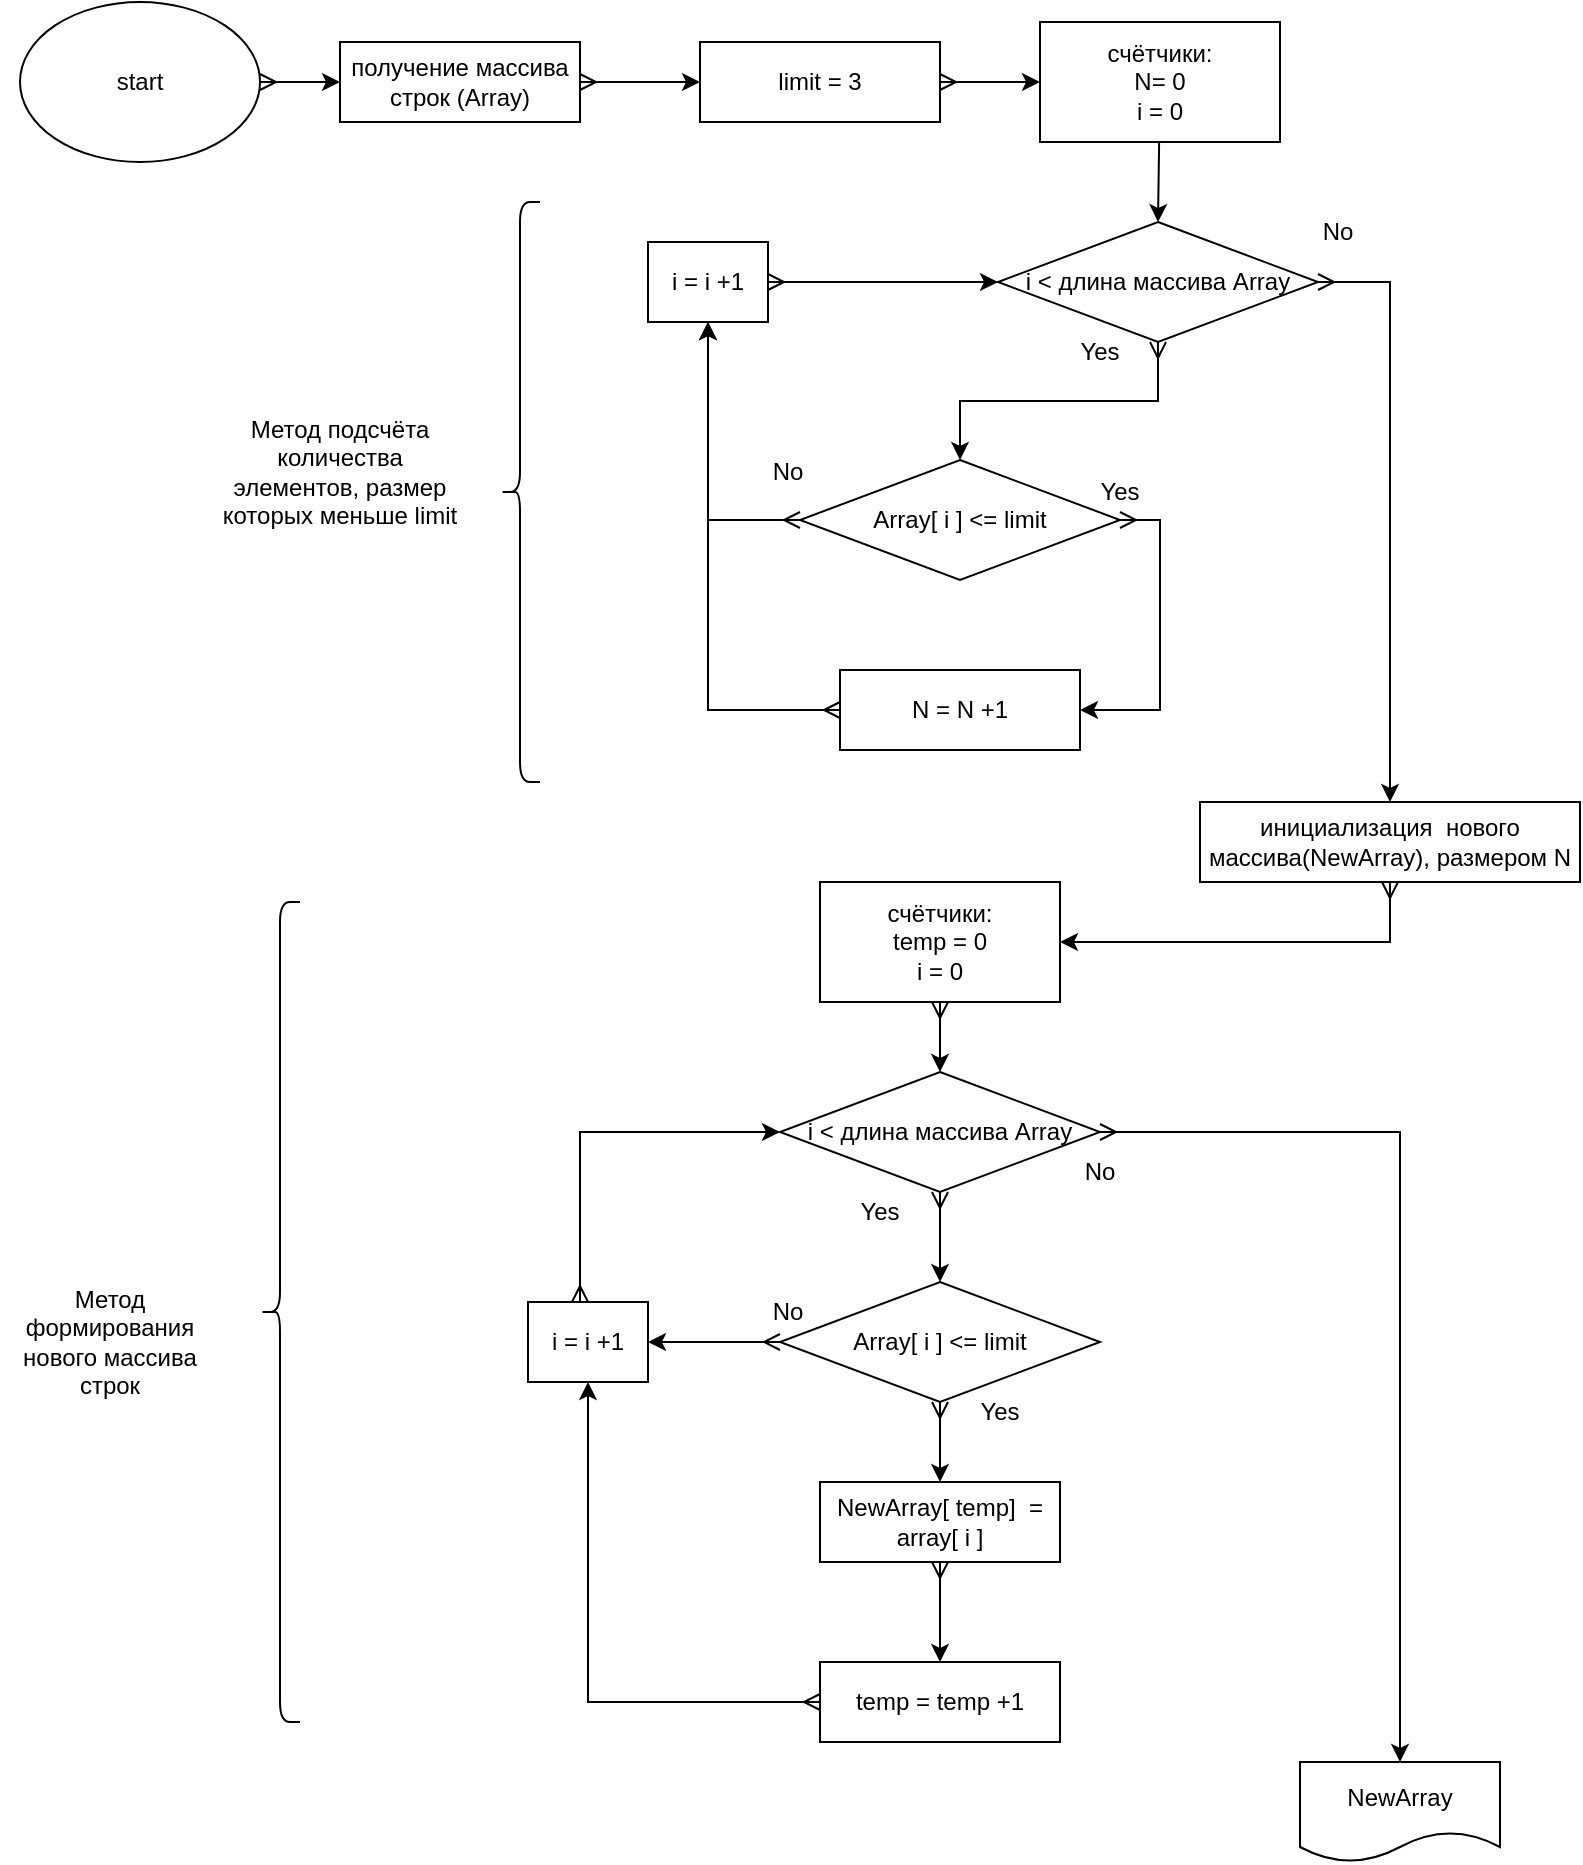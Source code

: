 <mxfile version="19.0.0" type="device"><diagram id="LLfdZjAIVjmjKWJnR35u" name="Страница 1"><mxGraphModel dx="1038" dy="649" grid="1" gridSize="10" guides="1" tooltips="1" connect="1" arrows="1" fold="1" page="1" pageScale="1" pageWidth="827" pageHeight="1169" math="0" shadow="0"><root><mxCell id="0"/><mxCell id="1" parent="0"/><mxCell id="TwgDQrjGQO3HbBLiuycq-60" value="" style="edgeStyle=orthogonalEdgeStyle;rounded=0;orthogonalLoop=1;jettySize=auto;html=1;startArrow=ERmany;startFill=0;" edge="1" parent="1" source="2" target="57"><mxGeometry relative="1" as="geometry"/></mxCell><mxCell id="2" value="получение массива строк (Array)" style="rounded=0;whiteSpace=wrap;html=1;" parent="1" vertex="1"><mxGeometry x="200" y="60" width="120" height="40" as="geometry"/></mxCell><mxCell id="TwgDQrjGQO3HbBLiuycq-71" style="edgeStyle=orthogonalEdgeStyle;rounded=0;orthogonalLoop=1;jettySize=auto;html=1;entryX=1;entryY=0.5;entryDx=0;entryDy=0;startArrow=ERmany;startFill=0;" edge="1" parent="1" source="6" target="9"><mxGeometry relative="1" as="geometry"><Array as="points"><mxPoint x="725" y="510"/></Array></mxGeometry></mxCell><mxCell id="6" value="инициализация&amp;nbsp; нового массива(NewArray), размером N" style="rounded=0;whiteSpace=wrap;html=1;" parent="1" vertex="1"><mxGeometry x="630" y="440" width="190" height="40" as="geometry"/></mxCell><mxCell id="TwgDQrjGQO3HbBLiuycq-72" style="edgeStyle=orthogonalEdgeStyle;rounded=0;orthogonalLoop=1;jettySize=auto;html=1;entryX=0.5;entryY=0;entryDx=0;entryDy=0;startArrow=ERmany;startFill=0;" edge="1" parent="1" source="9" target="10"><mxGeometry relative="1" as="geometry"/></mxCell><mxCell id="9" value="счётчики:&lt;br&gt;temp = 0&lt;br&gt;i = 0" style="rounded=0;whiteSpace=wrap;html=1;" parent="1" vertex="1"><mxGeometry x="440" y="480" width="120" height="60" as="geometry"/></mxCell><mxCell id="TwgDQrjGQO3HbBLiuycq-73" style="edgeStyle=orthogonalEdgeStyle;rounded=0;orthogonalLoop=1;jettySize=auto;html=1;entryX=0.5;entryY=0;entryDx=0;entryDy=0;startArrow=ERmany;startFill=0;" edge="1" parent="1" source="10" target="30"><mxGeometry relative="1" as="geometry"/></mxCell><mxCell id="TwgDQrjGQO3HbBLiuycq-75" value="" style="edgeStyle=orthogonalEdgeStyle;rounded=0;orthogonalLoop=1;jettySize=auto;html=1;startArrow=ERmany;startFill=0;" edge="1" parent="1" source="10" target="11"><mxGeometry relative="1" as="geometry"/></mxCell><mxCell id="10" value="i &amp;lt; длина массива Array" style="rhombus;whiteSpace=wrap;html=1;" parent="1" vertex="1"><mxGeometry x="420" y="575" width="160" height="60" as="geometry"/></mxCell><mxCell id="TwgDQrjGQO3HbBLiuycq-78" value="" style="edgeStyle=orthogonalEdgeStyle;rounded=0;orthogonalLoop=1;jettySize=auto;html=1;startArrow=ERmany;startFill=0;" edge="1" parent="1" source="11" target="12"><mxGeometry relative="1" as="geometry"/></mxCell><mxCell id="TwgDQrjGQO3HbBLiuycq-81" value="" style="edgeStyle=orthogonalEdgeStyle;rounded=0;orthogonalLoop=1;jettySize=auto;html=1;startArrow=ERmany;startFill=0;" edge="1" parent="1" source="11" target="20"><mxGeometry relative="1" as="geometry"/></mxCell><mxCell id="11" value="Array[ i ] &amp;lt;= limit" style="rhombus;whiteSpace=wrap;html=1;" parent="1" vertex="1"><mxGeometry x="420" y="680" width="160" height="60" as="geometry"/></mxCell><mxCell id="TwgDQrjGQO3HbBLiuycq-79" value="" style="edgeStyle=orthogonalEdgeStyle;rounded=0;orthogonalLoop=1;jettySize=auto;html=1;startArrow=ERmany;startFill=0;" edge="1" parent="1" source="12" target="13"><mxGeometry relative="1" as="geometry"/></mxCell><mxCell id="12" value="NewArray[ temp]&amp;nbsp; = array[ i ]" style="rounded=0;whiteSpace=wrap;html=1;" parent="1" vertex="1"><mxGeometry x="440" y="780" width="120" height="40" as="geometry"/></mxCell><mxCell id="TwgDQrjGQO3HbBLiuycq-80" style="edgeStyle=orthogonalEdgeStyle;rounded=0;orthogonalLoop=1;jettySize=auto;html=1;entryX=0.5;entryY=1;entryDx=0;entryDy=0;startArrow=ERmany;startFill=0;" edge="1" parent="1" source="13" target="20"><mxGeometry relative="1" as="geometry"/></mxCell><mxCell id="13" value="temp = temp +1" style="rounded=0;whiteSpace=wrap;html=1;" parent="1" vertex="1"><mxGeometry x="440" y="870" width="120" height="40" as="geometry"/></mxCell><mxCell id="14" value="Yes" style="text;html=1;strokeColor=none;fillColor=none;align=center;verticalAlign=middle;whiteSpace=wrap;rounded=0;" parent="1" vertex="1"><mxGeometry x="460" y="640" width="20" height="10" as="geometry"/></mxCell><mxCell id="17" value="Yes" style="text;html=1;strokeColor=none;fillColor=none;align=center;verticalAlign=middle;whiteSpace=wrap;rounded=0;" parent="1" vertex="1"><mxGeometry x="520" y="740" width="20" height="10" as="geometry"/></mxCell><mxCell id="18" value="No" style="text;html=1;strokeColor=none;fillColor=none;align=center;verticalAlign=middle;whiteSpace=wrap;rounded=0;" parent="1" vertex="1"><mxGeometry x="570" y="620" width="20" height="10" as="geometry"/></mxCell><mxCell id="TwgDQrjGQO3HbBLiuycq-83" style="edgeStyle=orthogonalEdgeStyle;rounded=0;orthogonalLoop=1;jettySize=auto;html=1;entryX=0;entryY=0.5;entryDx=0;entryDy=0;startArrow=ERmany;startFill=0;" edge="1" parent="1" source="20" target="10"><mxGeometry relative="1" as="geometry"><Array as="points"><mxPoint x="320" y="605"/></Array></mxGeometry></mxCell><mxCell id="20" value="i = i +1" style="rounded=0;whiteSpace=wrap;html=1;" parent="1" vertex="1"><mxGeometry x="294" y="690" width="60" height="40" as="geometry"/></mxCell><mxCell id="25" value="No" style="text;html=1;strokeColor=none;fillColor=none;align=center;verticalAlign=middle;whiteSpace=wrap;rounded=0;" parent="1" vertex="1"><mxGeometry x="414" y="690" width="20" height="10" as="geometry"/></mxCell><mxCell id="30" value="NewArray" style="shape=document;whiteSpace=wrap;html=1;boundedLbl=1;" parent="1" vertex="1"><mxGeometry x="680" y="920" width="100" height="50" as="geometry"/></mxCell><mxCell id="34" value="Метод формирования нового массива строк" style="text;html=1;strokeColor=none;fillColor=none;align=center;verticalAlign=middle;whiteSpace=wrap;rounded=0;" parent="1" vertex="1"><mxGeometry x="30" y="675" width="110" height="70" as="geometry"/></mxCell><mxCell id="36" style="edgeStyle=none;html=1;entryX=0.5;entryY=0;entryDx=0;entryDy=0;" parent="1" source="37" target="39" edge="1"><mxGeometry relative="1" as="geometry"/></mxCell><mxCell id="37" value="счётчики:&lt;br&gt;N= 0&lt;br&gt;i = 0" style="rounded=0;whiteSpace=wrap;html=1;" parent="1" vertex="1"><mxGeometry x="550" y="50" width="120" height="60" as="geometry"/></mxCell><mxCell id="TwgDQrjGQO3HbBLiuycq-62" style="edgeStyle=orthogonalEdgeStyle;rounded=0;orthogonalLoop=1;jettySize=auto;html=1;entryX=0.5;entryY=0;entryDx=0;entryDy=0;startArrow=ERmany;startFill=0;" edge="1" parent="1" source="39" target="42"><mxGeometry relative="1" as="geometry"/></mxCell><mxCell id="TwgDQrjGQO3HbBLiuycq-63" style="edgeStyle=orthogonalEdgeStyle;rounded=0;orthogonalLoop=1;jettySize=auto;html=1;startArrow=ERmany;startFill=0;entryX=0.5;entryY=0;entryDx=0;entryDy=0;" edge="1" parent="1" source="39" target="6"><mxGeometry relative="1" as="geometry"><mxPoint x="760" y="310" as="targetPoint"/><Array as="points"><mxPoint x="725" y="180"/></Array></mxGeometry></mxCell><mxCell id="39" value="i &amp;lt; длина массива Array" style="rhombus;whiteSpace=wrap;html=1;" parent="1" vertex="1"><mxGeometry x="529" y="150" width="160" height="60" as="geometry"/></mxCell><mxCell id="TwgDQrjGQO3HbBLiuycq-65" style="edgeStyle=orthogonalEdgeStyle;rounded=0;orthogonalLoop=1;jettySize=auto;html=1;entryX=1;entryY=0.5;entryDx=0;entryDy=0;startArrow=ERmany;startFill=0;" edge="1" parent="1" source="42" target="46"><mxGeometry relative="1" as="geometry"><Array as="points"><mxPoint x="610" y="299"/><mxPoint x="610" y="394"/></Array></mxGeometry></mxCell><mxCell id="TwgDQrjGQO3HbBLiuycq-67" style="edgeStyle=orthogonalEdgeStyle;rounded=0;orthogonalLoop=1;jettySize=auto;html=1;entryX=0.5;entryY=1;entryDx=0;entryDy=0;startArrow=ERmany;startFill=0;" edge="1" parent="1" source="42" target="51"><mxGeometry relative="1" as="geometry"/></mxCell><mxCell id="42" value="Array[ i ] &amp;lt;= limit" style="rhombus;whiteSpace=wrap;html=1;" parent="1" vertex="1"><mxGeometry x="430" y="269" width="160" height="60" as="geometry"/></mxCell><mxCell id="TwgDQrjGQO3HbBLiuycq-68" style="edgeStyle=orthogonalEdgeStyle;rounded=0;orthogonalLoop=1;jettySize=auto;html=1;entryX=0.5;entryY=1;entryDx=0;entryDy=0;startArrow=ERmany;startFill=0;" edge="1" parent="1" source="46" target="51"><mxGeometry relative="1" as="geometry"/></mxCell><mxCell id="46" value="N = N +1" style="rounded=0;whiteSpace=wrap;html=1;" parent="1" vertex="1"><mxGeometry x="450" y="374" width="120" height="40" as="geometry"/></mxCell><mxCell id="47" value="Yes" style="text;html=1;strokeColor=none;fillColor=none;align=center;verticalAlign=middle;whiteSpace=wrap;rounded=0;" parent="1" vertex="1"><mxGeometry x="570" y="210" width="20" height="10" as="geometry"/></mxCell><mxCell id="48" value="Yes" style="text;html=1;strokeColor=none;fillColor=none;align=center;verticalAlign=middle;whiteSpace=wrap;rounded=0;" parent="1" vertex="1"><mxGeometry x="580" y="280" width="20" height="10" as="geometry"/></mxCell><mxCell id="49" value="No" style="text;html=1;strokeColor=none;fillColor=none;align=center;verticalAlign=middle;whiteSpace=wrap;rounded=0;" parent="1" vertex="1"><mxGeometry x="689" y="150" width="20" height="10" as="geometry"/></mxCell><mxCell id="TwgDQrjGQO3HbBLiuycq-69" value="" style="edgeStyle=orthogonalEdgeStyle;rounded=0;orthogonalLoop=1;jettySize=auto;html=1;startArrow=ERmany;startFill=0;" edge="1" parent="1" source="51" target="39"><mxGeometry relative="1" as="geometry"/></mxCell><mxCell id="51" value="i = i +1" style="rounded=0;whiteSpace=wrap;html=1;" parent="1" vertex="1"><mxGeometry x="354" y="160" width="60" height="40" as="geometry"/></mxCell><mxCell id="52" value="No" style="text;html=1;strokeColor=none;fillColor=none;align=center;verticalAlign=middle;whiteSpace=wrap;rounded=0;" parent="1" vertex="1"><mxGeometry x="414" y="270" width="20" height="10" as="geometry"/></mxCell><mxCell id="54" value="Метод подсчёта количества элементов, размер которых меньше limit" style="text;html=1;strokeColor=none;fillColor=none;align=center;verticalAlign=middle;whiteSpace=wrap;rounded=0;" parent="1" vertex="1"><mxGeometry x="140" y="240" width="120" height="70" as="geometry"/></mxCell><mxCell id="TwgDQrjGQO3HbBLiuycq-61" value="" style="edgeStyle=orthogonalEdgeStyle;rounded=0;orthogonalLoop=1;jettySize=auto;html=1;startArrow=ERmany;startFill=0;" edge="1" parent="1" source="57" target="37"><mxGeometry relative="1" as="geometry"/></mxCell><mxCell id="57" value="limit = 3" style="rounded=0;whiteSpace=wrap;html=1;" parent="1" vertex="1"><mxGeometry x="380" y="60" width="120" height="40" as="geometry"/></mxCell><mxCell id="TwgDQrjGQO3HbBLiuycq-59" style="edgeStyle=orthogonalEdgeStyle;rounded=0;orthogonalLoop=1;jettySize=auto;html=1;exitX=1;exitY=0.5;exitDx=0;exitDy=0;entryX=0;entryY=0.5;entryDx=0;entryDy=0;startArrow=ERmany;startFill=0;" edge="1" parent="1" source="TwgDQrjGQO3HbBLiuycq-58" target="2"><mxGeometry relative="1" as="geometry"/></mxCell><mxCell id="TwgDQrjGQO3HbBLiuycq-58" value="start" style="ellipse;whiteSpace=wrap;html=1;" vertex="1" parent="1"><mxGeometry x="40" y="40" width="120" height="80" as="geometry"/></mxCell><mxCell id="TwgDQrjGQO3HbBLiuycq-70" value="" style="shape=curlyBracket;whiteSpace=wrap;html=1;rounded=1;" vertex="1" parent="1"><mxGeometry x="280" y="140" width="20" height="290" as="geometry"/></mxCell><mxCell id="TwgDQrjGQO3HbBLiuycq-82" value="" style="shape=curlyBracket;whiteSpace=wrap;html=1;rounded=1;" vertex="1" parent="1"><mxGeometry x="160" y="490" width="20" height="410" as="geometry"/></mxCell></root></mxGraphModel></diagram></mxfile>